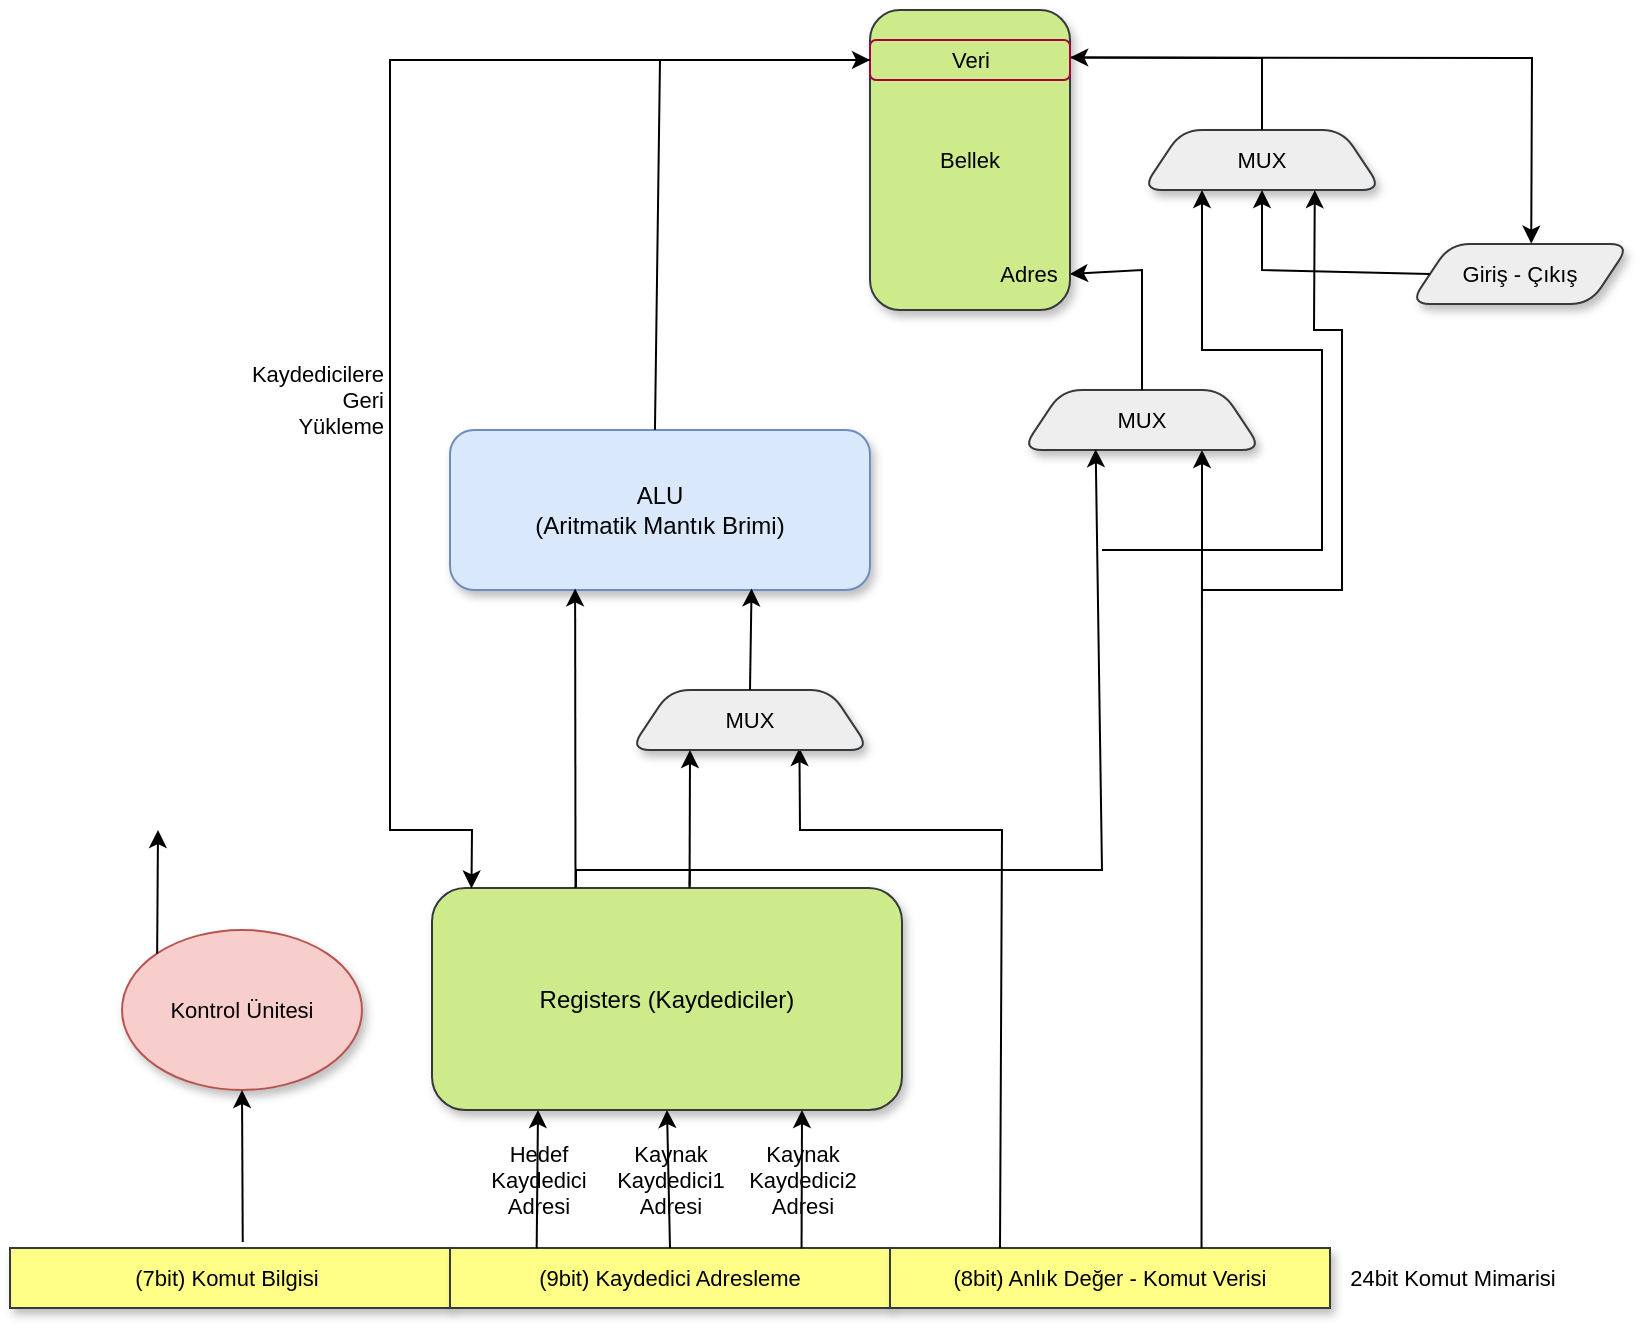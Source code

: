 <mxfile version="20.5.1" type="device"><diagram id="9_Mhc0VUAA4d--zFwy-R" name="Sayfa -1"><mxGraphModel dx="1375" dy="794" grid="1" gridSize="10" guides="1" tooltips="1" connect="1" arrows="1" fold="1" page="1" pageScale="1" pageWidth="827" pageHeight="1169" math="0" shadow="0"><root><mxCell id="0"/><mxCell id="1" parent="0"/><mxCell id="RixJKPN4EaS9a-ct5FjR-1" value="ALU &lt;br&gt;(Aritmatik Mantık Brimi)" style="rounded=1;whiteSpace=wrap;html=1;fillColor=#dae8fc;strokeColor=#6c8ebf;labelBorderColor=none;labelBackgroundColor=none;shadow=1;" parent="1" vertex="1"><mxGeometry x="234" y="350" width="210" height="80" as="geometry"/></mxCell><mxCell id="RixJKPN4EaS9a-ct5FjR-3" value="Registers (Kaydediciler)" style="rounded=1;whiteSpace=wrap;html=1;fillColor=#cdeb8b;strokeColor=#36393d;labelBorderColor=none;labelBackgroundColor=none;shadow=1;" parent="1" vertex="1"><mxGeometry x="225" y="579" width="235" height="111" as="geometry"/></mxCell><mxCell id="RixJKPN4EaS9a-ct5FjR-15" value="Kontrol Ünitesi" style="ellipse;whiteSpace=wrap;html=1;fontSize=11;fillColor=#f8cecc;strokeColor=#b85450;labelBorderColor=none;labelBackgroundColor=none;sketch=0;shadow=1;" parent="1" vertex="1"><mxGeometry x="70" y="600" width="120" height="80" as="geometry"/></mxCell><mxCell id="RixJKPN4EaS9a-ct5FjR-23" value="(7bit) Komut Bilgisi&amp;nbsp;" style="rounded=0;whiteSpace=wrap;html=1;fontSize=11;fillColor=#ffff88;strokeColor=#36393d;labelBorderColor=none;labelBackgroundColor=none;shadow=1;" parent="1" vertex="1"><mxGeometry x="14" y="759" width="220" height="30" as="geometry"/></mxCell><mxCell id="RixJKPN4EaS9a-ct5FjR-24" value="(9bit) Kaydedici Adresleme" style="rounded=0;whiteSpace=wrap;html=1;fontSize=11;fillColor=#ffff88;strokeColor=#36393d;labelBorderColor=none;labelBackgroundColor=none;shadow=1;" parent="1" vertex="1"><mxGeometry x="234" y="759" width="220" height="30" as="geometry"/></mxCell><mxCell id="RixJKPN4EaS9a-ct5FjR-25" value="(8bit) Anlık Değer - Komut Verisi" style="rounded=0;whiteSpace=wrap;html=1;fontSize=11;fillColor=#ffff88;strokeColor=#36393d;labelBorderColor=none;labelBackgroundColor=none;shadow=1;" parent="1" vertex="1"><mxGeometry x="454" y="759" width="220" height="30" as="geometry"/></mxCell><mxCell id="RixJKPN4EaS9a-ct5FjR-26" value="" style="endArrow=classic;html=1;rounded=0;fontSize=11;entryX=0.5;entryY=1;entryDx=0;entryDy=0;exitX=0.529;exitY=-0.1;exitDx=0;exitDy=0;exitPerimeter=0;labelBorderColor=none;labelBackgroundColor=none;" parent="1" source="RixJKPN4EaS9a-ct5FjR-23" target="RixJKPN4EaS9a-ct5FjR-15" edge="1"><mxGeometry width="50" height="50" relative="1" as="geometry"><mxPoint x="330" y="740" as="sourcePoint"/><mxPoint x="380" y="690" as="targetPoint"/></mxGeometry></mxCell><mxCell id="RixJKPN4EaS9a-ct5FjR-27" value="" style="endArrow=classic;html=1;rounded=0;fontSize=11;exitX=0.197;exitY=0.005;exitDx=0;exitDy=0;exitPerimeter=0;labelBorderColor=none;labelBackgroundColor=none;" parent="1" source="RixJKPN4EaS9a-ct5FjR-24" edge="1"><mxGeometry relative="1" as="geometry"><mxPoint x="278" y="720" as="sourcePoint"/><mxPoint x="278" y="690" as="targetPoint"/></mxGeometry></mxCell><mxCell id="RixJKPN4EaS9a-ct5FjR-28" value="Hedef&lt;br&gt;Kaydedici&lt;br&gt;Adresi" style="edgeLabel;resizable=0;html=1;align=center;verticalAlign=middle;fontSize=11;labelBorderColor=none;labelBackgroundColor=none;" parent="RixJKPN4EaS9a-ct5FjR-27" connectable="0" vertex="1"><mxGeometry relative="1" as="geometry"/></mxCell><mxCell id="RixJKPN4EaS9a-ct5FjR-29" value="" style="endArrow=classic;html=1;rounded=0;fontSize=11;entryX=0.5;entryY=1;entryDx=0;entryDy=0;exitX=0.5;exitY=0;exitDx=0;exitDy=0;labelBorderColor=none;labelBackgroundColor=none;" parent="1" source="RixJKPN4EaS9a-ct5FjR-24" target="RixJKPN4EaS9a-ct5FjR-3" edge="1"><mxGeometry relative="1" as="geometry"><mxPoint x="293.06" y="727.66" as="sourcePoint"/><mxPoint x="282.322" y="649" as="targetPoint"/></mxGeometry></mxCell><mxCell id="RixJKPN4EaS9a-ct5FjR-30" value="Kaynak&lt;br&gt;Kaydedici1&lt;br&gt;Adresi" style="edgeLabel;resizable=0;html=1;align=center;verticalAlign=middle;fontSize=11;labelBorderColor=none;labelBackgroundColor=none;" parent="RixJKPN4EaS9a-ct5FjR-29" connectable="0" vertex="1"><mxGeometry relative="1" as="geometry"/></mxCell><mxCell id="RixJKPN4EaS9a-ct5FjR-31" value="" style="endArrow=classic;html=1;rounded=0;fontSize=11;exitX=0.799;exitY=0.005;exitDx=0;exitDy=0;exitPerimeter=0;labelBorderColor=none;labelBackgroundColor=none;" parent="1" source="RixJKPN4EaS9a-ct5FjR-24" edge="1"><mxGeometry relative="1" as="geometry"><mxPoint x="410.28" y="720.33" as="sourcePoint"/><mxPoint x="410" y="690" as="targetPoint"/></mxGeometry></mxCell><mxCell id="RixJKPN4EaS9a-ct5FjR-32" value="Kaynak&lt;br&gt;Kaydedici2&lt;br&gt;Adresi" style="edgeLabel;resizable=0;html=1;align=center;verticalAlign=middle;fontSize=11;labelBorderColor=none;labelBackgroundColor=none;" parent="RixJKPN4EaS9a-ct5FjR-31" connectable="0" vertex="1"><mxGeometry relative="1" as="geometry"/></mxCell><mxCell id="RixJKPN4EaS9a-ct5FjR-34" value="Bellek" style="rounded=1;whiteSpace=wrap;html=1;fontSize=11;fillColor=#cdeb8b;strokeColor=#36393d;labelBorderColor=none;labelBackgroundColor=none;shadow=1;" parent="1" vertex="1"><mxGeometry x="444" y="140" width="100" height="150" as="geometry"/></mxCell><mxCell id="RixJKPN4EaS9a-ct5FjR-39" value="" style="endArrow=classic;html=1;rounded=0;fontSize=11;exitX=0.25;exitY=0;exitDx=0;exitDy=0;entryX=0.706;entryY=0.967;entryDx=0;entryDy=0;entryPerimeter=0;labelBorderColor=none;labelBackgroundColor=none;" parent="1" source="RixJKPN4EaS9a-ct5FjR-25" target="RixJKPN4EaS9a-ct5FjR-40" edge="1"><mxGeometry width="50" height="50" relative="1" as="geometry"><mxPoint x="510" y="665" as="sourcePoint"/><mxPoint x="356" y="525" as="targetPoint"/><Array as="points"><mxPoint x="510" y="550"/><mxPoint x="409" y="550"/></Array></mxGeometry></mxCell><mxCell id="RixJKPN4EaS9a-ct5FjR-40" value="MUX" style="shape=trapezoid;perimeter=trapezoidPerimeter;whiteSpace=wrap;html=1;fixedSize=1;shadow=1;fontSize=11;fillColor=#eeeeee;strokeColor=#36393d;labelBorderColor=none;labelBackgroundColor=none;rounded=1;" parent="1" vertex="1"><mxGeometry x="324" y="480" width="120" height="30" as="geometry"/></mxCell><mxCell id="RixJKPN4EaS9a-ct5FjR-42" value="" style="endArrow=classic;html=1;rounded=0;fontSize=11;entryX=0.718;entryY=0.99;entryDx=0;entryDy=0;exitX=0.5;exitY=0;exitDx=0;exitDy=0;entryPerimeter=0;labelBorderColor=none;labelBackgroundColor=none;" parent="1" source="RixJKPN4EaS9a-ct5FjR-40" target="RixJKPN4EaS9a-ct5FjR-1" edge="1"><mxGeometry width="50" height="50" relative="1" as="geometry"><mxPoint x="160" y="530" as="sourcePoint"/><mxPoint x="210" y="480" as="targetPoint"/></mxGeometry></mxCell><mxCell id="RixJKPN4EaS9a-ct5FjR-43" value="Adres" style="text;html=1;align=center;verticalAlign=middle;resizable=0;points=[];autosize=1;strokeColor=none;fillColor=none;fontSize=11;labelBorderColor=none;labelBackgroundColor=none;" parent="1" vertex="1"><mxGeometry x="498" y="257" width="50" height="30" as="geometry"/></mxCell><mxCell id="RixJKPN4EaS9a-ct5FjR-44" value="" style="endArrow=classic;html=1;rounded=0;fontSize=11;exitX=0.708;exitY=0.003;exitDx=0;exitDy=0;exitPerimeter=0;entryX=0.75;entryY=1;entryDx=0;entryDy=0;labelBorderColor=none;labelBackgroundColor=none;" parent="1" source="RixJKPN4EaS9a-ct5FjR-25" target="RixJKPN4EaS9a-ct5FjR-45" edge="1"><mxGeometry width="50" height="50" relative="1" as="geometry"><mxPoint x="240" y="620" as="sourcePoint"/><mxPoint x="580" y="360" as="targetPoint"/><Array as="points"><mxPoint x="610" y="400"/></Array></mxGeometry></mxCell><mxCell id="RixJKPN4EaS9a-ct5FjR-45" value="MUX" style="shape=trapezoid;perimeter=trapezoidPerimeter;whiteSpace=wrap;html=1;fixedSize=1;shadow=1;fontSize=11;fillColor=#eeeeee;strokeColor=#36393d;labelBorderColor=none;labelBackgroundColor=none;rounded=1;" parent="1" vertex="1"><mxGeometry x="520" y="330" width="120" height="30" as="geometry"/></mxCell><mxCell id="RixJKPN4EaS9a-ct5FjR-46" value="" style="endArrow=classic;html=1;rounded=0;fontSize=11;entryX=0.307;entryY=0.987;entryDx=0;entryDy=0;entryPerimeter=0;exitX=0.548;exitY=-0.001;exitDx=0;exitDy=0;exitPerimeter=0;labelBorderColor=none;labelBackgroundColor=none;" parent="1" source="RixJKPN4EaS9a-ct5FjR-3" target="RixJKPN4EaS9a-ct5FjR-45" edge="1"><mxGeometry width="50" height="50" relative="1" as="geometry"><mxPoint x="350" y="580" as="sourcePoint"/><mxPoint x="580" y="440" as="targetPoint"/><Array as="points"><mxPoint x="354" y="570"/><mxPoint x="560" y="570"/></Array></mxGeometry></mxCell><mxCell id="RixJKPN4EaS9a-ct5FjR-47" value="" style="endArrow=classic;html=1;rounded=0;fontSize=11;exitX=0.5;exitY=0;exitDx=0;exitDy=0;entryX=0.999;entryY=0.88;entryDx=0;entryDy=0;entryPerimeter=0;labelBorderColor=none;labelBackgroundColor=none;" parent="1" source="RixJKPN4EaS9a-ct5FjR-45" target="RixJKPN4EaS9a-ct5FjR-34" edge="1"><mxGeometry width="50" height="50" relative="1" as="geometry"><mxPoint x="470" y="280" as="sourcePoint"/><mxPoint x="600" y="270" as="targetPoint"/><Array as="points"><mxPoint x="580" y="270"/></Array></mxGeometry></mxCell><mxCell id="RixJKPN4EaS9a-ct5FjR-50" value="MUX" style="shape=trapezoid;perimeter=trapezoidPerimeter;whiteSpace=wrap;html=1;fixedSize=1;shadow=1;fontSize=11;fillColor=#eeeeee;strokeColor=#36393d;labelBorderColor=none;labelBackgroundColor=none;rounded=1;" parent="1" vertex="1"><mxGeometry x="580" y="200" width="120" height="30" as="geometry"/></mxCell><mxCell id="RixJKPN4EaS9a-ct5FjR-51" value="Veri" style="text;html=1;align=center;verticalAlign=middle;resizable=0;points=[];autosize=1;strokeColor=none;fillColor=none;fontSize=11;labelBorderColor=none;labelBackgroundColor=none;" parent="1" vertex="1"><mxGeometry x="474" y="150" width="40" height="30" as="geometry"/></mxCell><mxCell id="RixJKPN4EaS9a-ct5FjR-52" value="" style="endArrow=classic;html=1;rounded=0;fontSize=11;exitX=0.5;exitY=0;exitDx=0;exitDy=0;entryX=1.001;entryY=0.158;entryDx=0;entryDy=0;entryPerimeter=0;labelBorderColor=none;labelBackgroundColor=none;" parent="1" source="RixJKPN4EaS9a-ct5FjR-50" target="RixJKPN4EaS9a-ct5FjR-34" edge="1"><mxGeometry width="50" height="50" relative="1" as="geometry"><mxPoint x="240" y="370" as="sourcePoint"/><mxPoint x="620" y="150" as="targetPoint"/><Array as="points"><mxPoint x="640" y="164"/></Array></mxGeometry></mxCell><mxCell id="RixJKPN4EaS9a-ct5FjR-53" value="" style="endArrow=classic;html=1;rounded=0;fontSize=11;entryX=0.25;entryY=1;entryDx=0;entryDy=0;labelBorderColor=none;labelBackgroundColor=none;" parent="1" target="RixJKPN4EaS9a-ct5FjR-50" edge="1"><mxGeometry width="50" height="50" relative="1" as="geometry"><mxPoint x="560" y="410" as="sourcePoint"/><mxPoint x="680" y="380" as="targetPoint"/><Array as="points"><mxPoint x="670" y="410"/><mxPoint x="670" y="310"/><mxPoint x="610" y="310"/></Array></mxGeometry></mxCell><mxCell id="RixJKPN4EaS9a-ct5FjR-54" value="" style="endArrow=classic;html=1;rounded=0;fontSize=11;entryX=0.72;entryY=1.003;entryDx=0;entryDy=0;entryPerimeter=0;labelBorderColor=none;labelBackgroundColor=none;" parent="1" target="RixJKPN4EaS9a-ct5FjR-50" edge="1"><mxGeometry width="50" height="50" relative="1" as="geometry"><mxPoint x="610" y="430" as="sourcePoint"/><mxPoint x="550" y="320" as="targetPoint"/><Array as="points"><mxPoint x="680" y="430"/><mxPoint x="680" y="300"/><mxPoint x="666" y="300"/></Array></mxGeometry></mxCell><mxCell id="RixJKPN4EaS9a-ct5FjR-55" value="Giriş - Çıkış" style="shape=parallelogram;perimeter=parallelogramPerimeter;whiteSpace=wrap;html=1;fixedSize=1;shadow=1;fontSize=11;fillColor=#eeeeee;strokeColor=#36393d;labelBorderColor=none;labelBackgroundColor=none;rounded=1;" parent="1" vertex="1"><mxGeometry x="714" y="257" width="110" height="30" as="geometry"/></mxCell><mxCell id="RixJKPN4EaS9a-ct5FjR-56" value="" style="endArrow=classic;html=1;rounded=0;fontSize=11;entryX=0.5;entryY=1;entryDx=0;entryDy=0;exitX=0;exitY=0.5;exitDx=0;exitDy=0;labelBorderColor=none;labelBackgroundColor=none;" parent="1" source="RixJKPN4EaS9a-ct5FjR-55" target="RixJKPN4EaS9a-ct5FjR-50" edge="1"><mxGeometry width="50" height="50" relative="1" as="geometry"><mxPoint x="704" y="320" as="sourcePoint"/><mxPoint x="754" y="270" as="targetPoint"/><Array as="points"><mxPoint x="640" y="270"/></Array></mxGeometry></mxCell><mxCell id="RixJKPN4EaS9a-ct5FjR-57" value="" style="endArrow=classic;html=1;rounded=0;fontSize=11;entryX=0.551;entryY=-0.006;entryDx=0;entryDy=0;entryPerimeter=0;exitX=1.004;exitY=0.158;exitDx=0;exitDy=0;exitPerimeter=0;labelBorderColor=none;labelBackgroundColor=none;" parent="1" source="RixJKPN4EaS9a-ct5FjR-34" target="RixJKPN4EaS9a-ct5FjR-55" edge="1"><mxGeometry width="50" height="50" relative="1" as="geometry"><mxPoint x="644" y="170" as="sourcePoint"/><mxPoint x="794" y="150" as="targetPoint"/><Array as="points"><mxPoint x="775" y="164"/></Array></mxGeometry></mxCell><mxCell id="RixJKPN4EaS9a-ct5FjR-59" value="" style="rounded=1;whiteSpace=wrap;html=1;shadow=0;fontSize=11;fillColor=none;fontColor=#ffffff;strokeColor=#A50040;labelBorderColor=none;labelBackgroundColor=none;" parent="1" vertex="1"><mxGeometry x="444" y="155" width="100" height="20" as="geometry"/></mxCell><mxCell id="RixJKPN4EaS9a-ct5FjR-61" value="" style="endArrow=classic;html=1;rounded=0;fontSize=11;entryX=0.084;entryY=0.002;entryDx=0;entryDy=0;entryPerimeter=0;exitX=0;exitY=0.5;exitDx=0;exitDy=0;labelBorderColor=none;labelBackgroundColor=none;" parent="1" source="RixJKPN4EaS9a-ct5FjR-59" target="RixJKPN4EaS9a-ct5FjR-3" edge="1"><mxGeometry width="50" height="50" relative="1" as="geometry"><mxPoint x="274" y="270" as="sourcePoint"/><mxPoint x="254" y="270" as="targetPoint"/><Array as="points"><mxPoint x="204" y="165"/><mxPoint x="204" y="550"/><mxPoint x="245" y="550"/></Array></mxGeometry></mxCell><mxCell id="RixJKPN4EaS9a-ct5FjR-62" value="Kaydedicilere&lt;br&gt;Geri&lt;br&gt;Yükleme" style="text;html=1;align=right;verticalAlign=middle;resizable=0;points=[];autosize=1;strokeColor=none;fillColor=none;fontSize=11;labelBorderColor=none;labelBackgroundColor=none;" parent="1" vertex="1"><mxGeometry x="112" y="310" width="90" height="50" as="geometry"/></mxCell><mxCell id="RixJKPN4EaS9a-ct5FjR-65" value="" style="endArrow=classic;html=1;rounded=0;fontSize=11;entryX=0;entryY=0.5;entryDx=0;entryDy=0;exitX=0.488;exitY=-0.001;exitDx=0;exitDy=0;exitPerimeter=0;labelBorderColor=none;labelBackgroundColor=none;" parent="1" source="RixJKPN4EaS9a-ct5FjR-1" target="RixJKPN4EaS9a-ct5FjR-59" edge="1"><mxGeometry width="50" height="50" relative="1" as="geometry"><mxPoint x="354" y="270" as="sourcePoint"/><mxPoint x="404" y="220" as="targetPoint"/><Array as="points"><mxPoint x="339" y="165"/></Array></mxGeometry></mxCell><mxCell id="RixJKPN4EaS9a-ct5FjR-67" value="" style="endArrow=classic;html=1;rounded=0;fontSize=11;entryX=0.25;entryY=1;entryDx=0;entryDy=0;exitX=0.548;exitY=-0.007;exitDx=0;exitDy=0;exitPerimeter=0;labelBorderColor=none;labelBackgroundColor=none;" parent="1" edge="1"><mxGeometry width="50" height="50" relative="1" as="geometry"><mxPoint x="353.78" y="578.223" as="sourcePoint"/><mxPoint x="354" y="510" as="targetPoint"/></mxGeometry></mxCell><mxCell id="RixJKPN4EaS9a-ct5FjR-68" value="" style="endArrow=classic;html=1;rounded=0;fontSize=11;entryX=0.236;entryY=0.99;entryDx=0;entryDy=0;entryPerimeter=0;exitX=0.25;exitY=0;exitDx=0;exitDy=0;labelBorderColor=none;labelBackgroundColor=none;" parent="1" edge="1"><mxGeometry width="50" height="50" relative="1" as="geometry"><mxPoint x="296.75" y="579" as="sourcePoint"/><mxPoint x="296.56" y="429.2" as="targetPoint"/></mxGeometry></mxCell><mxCell id="RixJKPN4EaS9a-ct5FjR-70" value="" style="endArrow=none;html=1;rounded=0;fontSize=11;exitX=0.319;exitY=-0.005;exitDx=0;exitDy=0;exitPerimeter=0;labelBorderColor=none;labelBackgroundColor=none;" parent="1" edge="1"><mxGeometry width="50" height="50" relative="1" as="geometry"><mxPoint x="296.965" y="578.445" as="sourcePoint"/><mxPoint x="367" y="570" as="targetPoint"/><Array as="points"><mxPoint x="297" y="570"/></Array></mxGeometry></mxCell><mxCell id="RixJKPN4EaS9a-ct5FjR-71" value="24bit Komut Mimarisi" style="text;html=1;align=center;verticalAlign=middle;resizable=0;points=[];autosize=1;strokeColor=none;fillColor=none;fontSize=11;labelBorderColor=none;labelBackgroundColor=none;" parent="1" vertex="1"><mxGeometry x="670" y="759" width="130" height="30" as="geometry"/></mxCell><mxCell id="My7tYwqHAqgly82UZ43Y-1" value="" style="endArrow=classic;html=1;rounded=0;exitX=0;exitY=0;exitDx=0;exitDy=0;" edge="1" parent="1" source="RixJKPN4EaS9a-ct5FjR-15"><mxGeometry width="50" height="50" relative="1" as="geometry"><mxPoint x="180" y="520" as="sourcePoint"/><mxPoint x="88" y="550" as="targetPoint"/></mxGeometry></mxCell></root></mxGraphModel></diagram></mxfile>